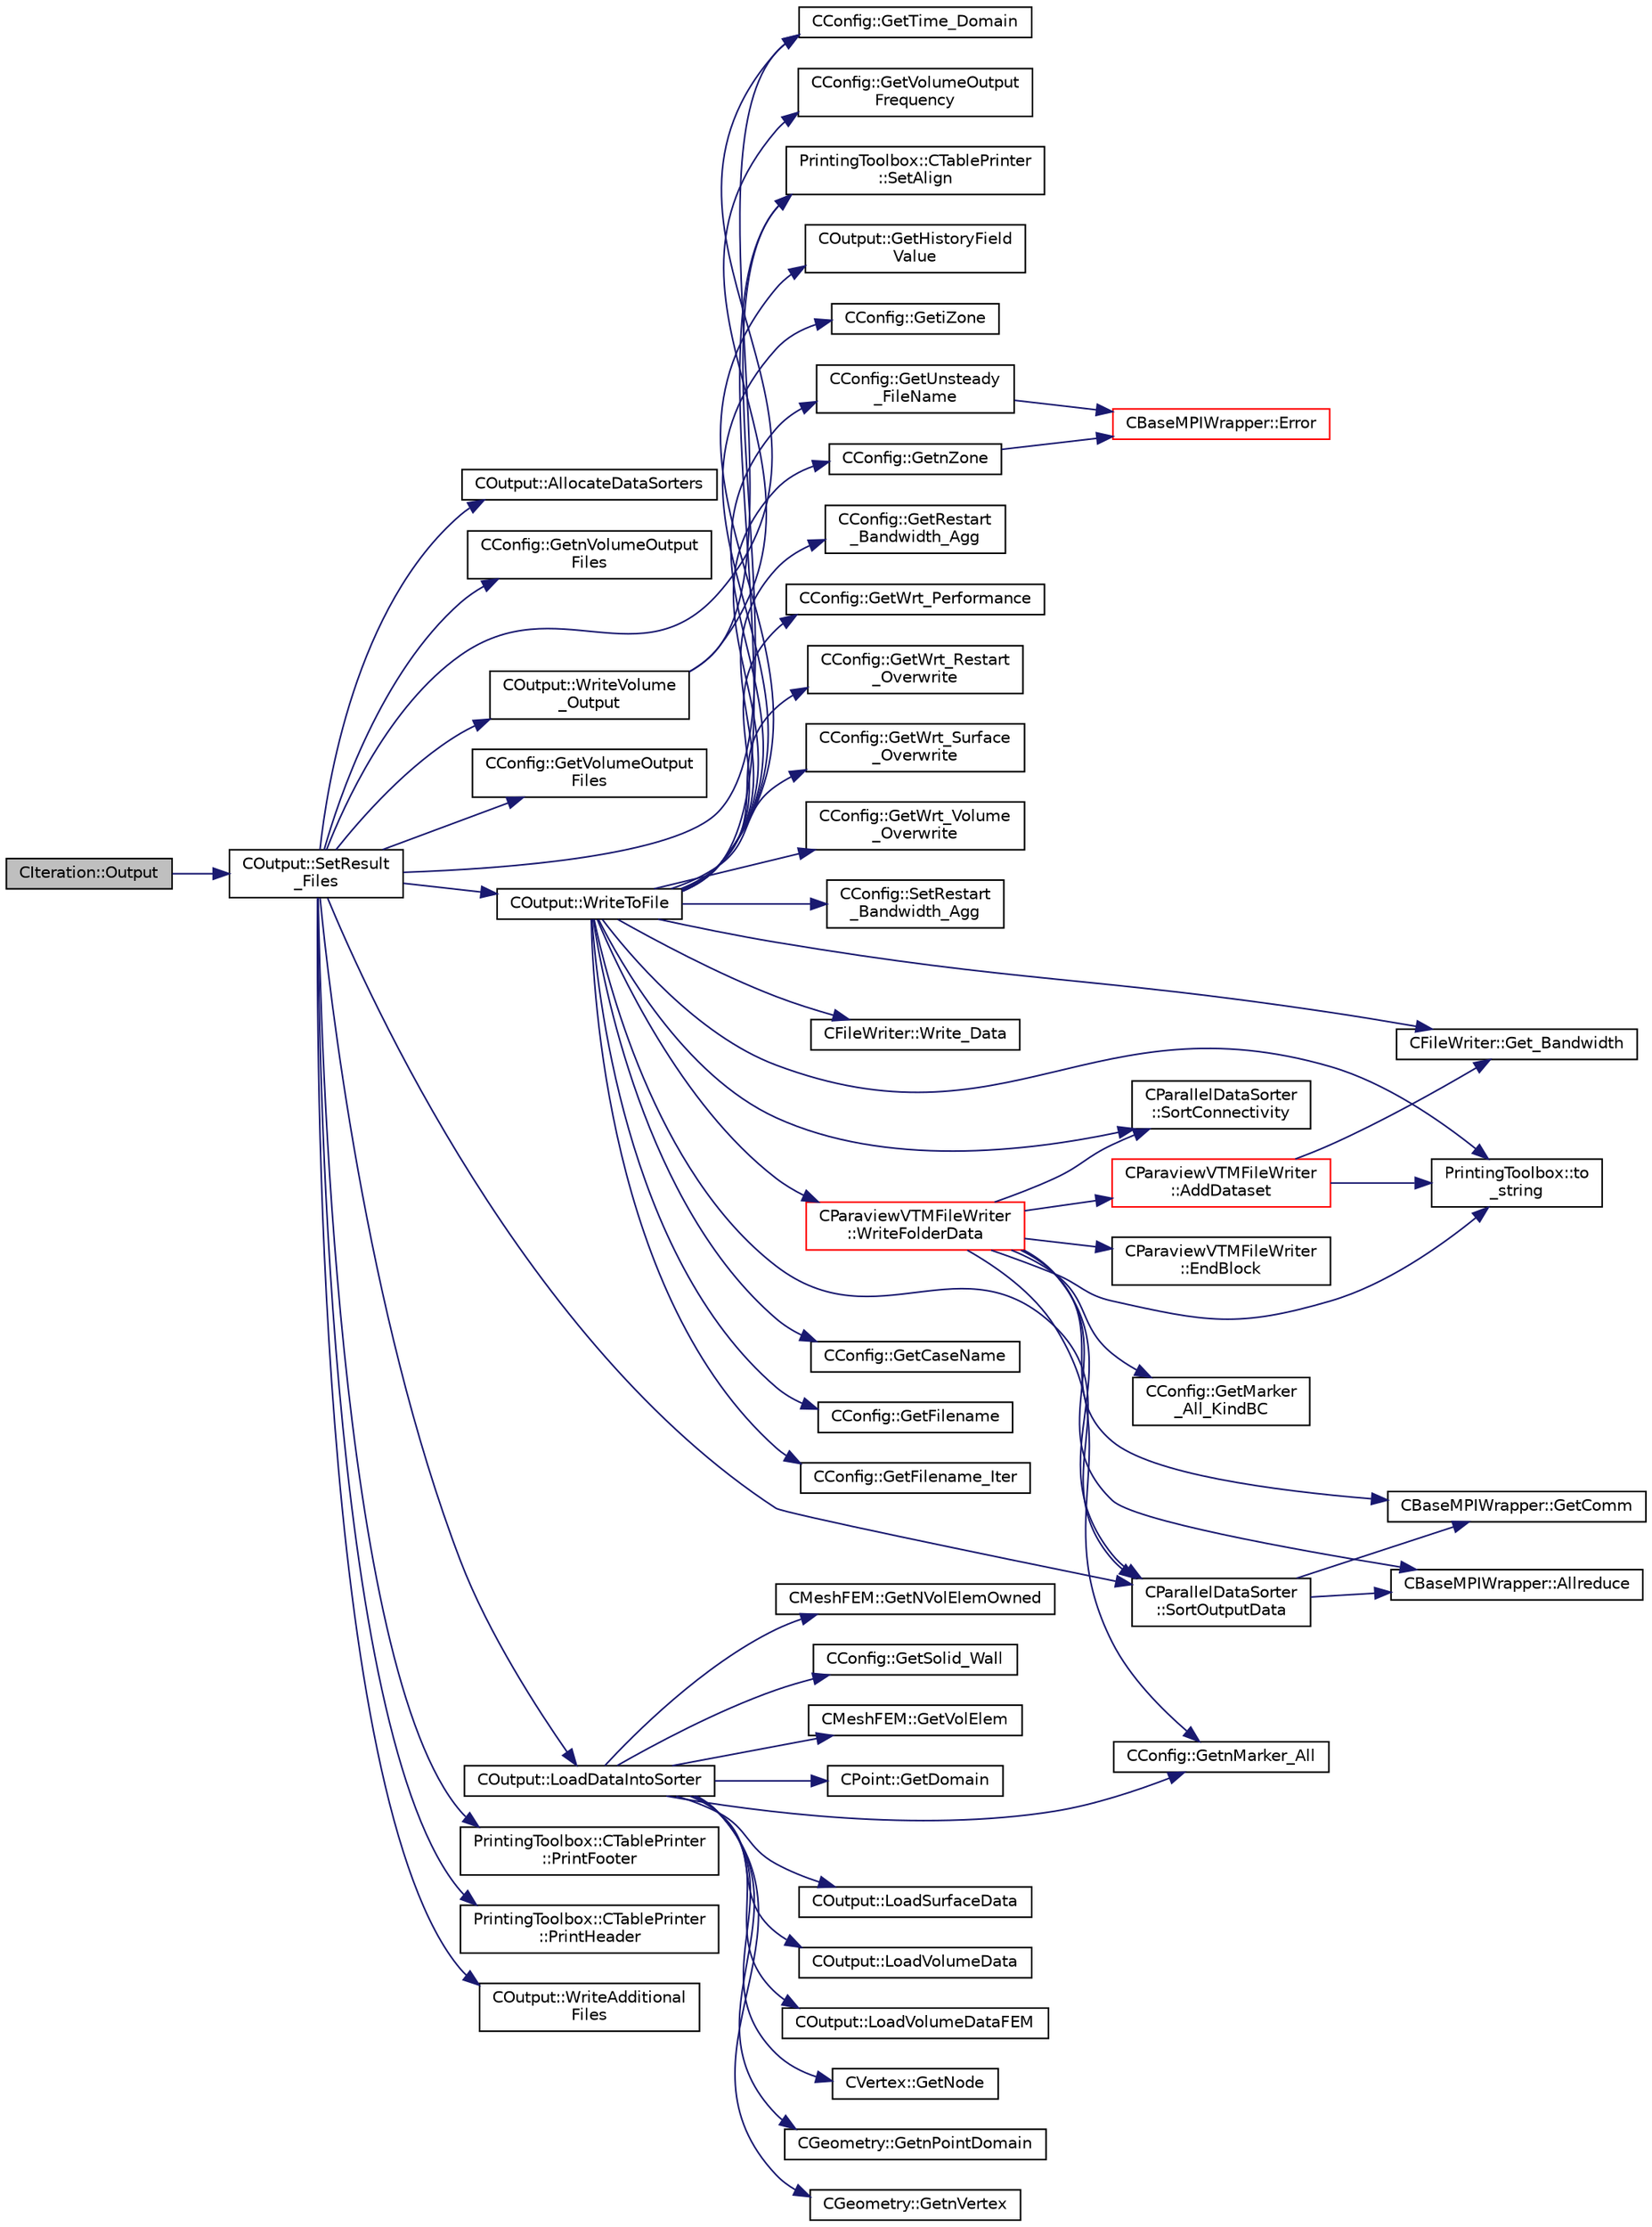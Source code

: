digraph "CIteration::Output"
{
 // LATEX_PDF_SIZE
  edge [fontname="Helvetica",fontsize="10",labelfontname="Helvetica",labelfontsize="10"];
  node [fontname="Helvetica",fontsize="10",shape=record];
  rankdir="LR";
  Node1 [label="CIteration::Output",height=0.2,width=0.4,color="black", fillcolor="grey75", style="filled", fontcolor="black",tooltip="A virtual member."];
  Node1 -> Node2 [color="midnightblue",fontsize="10",style="solid",fontname="Helvetica"];
  Node2 [label="COutput::SetResult\l_Files",height=0.2,width=0.4,color="black", fillcolor="white", style="filled",URL="$classCOutput.html#a8cae0e94e8769f55d5865df600acbc2f",tooltip="Loop through all requested output files and write the volume output data."];
  Node2 -> Node3 [color="midnightblue",fontsize="10",style="solid",fontname="Helvetica"];
  Node3 [label="COutput::AllocateDataSorters",height=0.2,width=0.4,color="black", fillcolor="white", style="filled",URL="$classCOutput.html#a576a9991a81b18368a1f8ad09b8c65cf",tooltip="Allocates the data sorters if necessary."];
  Node2 -> Node4 [color="midnightblue",fontsize="10",style="solid",fontname="Helvetica"];
  Node4 [label="CConfig::GetnVolumeOutput\lFiles",height=0.2,width=0.4,color="black", fillcolor="white", style="filled",URL="$classCConfig.html#a2298deab9cdc00a1c09f6e7cf6c8e07c",tooltip="GetnVolumeOutputFiles."];
  Node2 -> Node5 [color="midnightblue",fontsize="10",style="solid",fontname="Helvetica"];
  Node5 [label="CConfig::GetTime_Domain",height=0.2,width=0.4,color="black", fillcolor="white", style="filled",URL="$classCConfig.html#a85d2e3cf43b77c63642c40c235b853f3",tooltip="Check if the multizone problem is solved for time domain."];
  Node2 -> Node6 [color="midnightblue",fontsize="10",style="solid",fontname="Helvetica"];
  Node6 [label="CConfig::GetVolumeOutput\lFiles",height=0.2,width=0.4,color="black", fillcolor="white", style="filled",URL="$classCConfig.html#adfae5472df18b9be89665c415e0061df",tooltip="GetVolumeOutputFiles."];
  Node2 -> Node7 [color="midnightblue",fontsize="10",style="solid",fontname="Helvetica"];
  Node7 [label="COutput::LoadDataIntoSorter",height=0.2,width=0.4,color="black", fillcolor="white", style="filled",URL="$classCOutput.html#ac54efb9d794c522e1bef6cb4ed0d5b9f",tooltip="Load up the values of the requested volume fields into ::Local_Data array."];
  Node7 -> Node8 [color="midnightblue",fontsize="10",style="solid",fontname="Helvetica"];
  Node8 [label="CPoint::GetDomain",height=0.2,width=0.4,color="black", fillcolor="white", style="filled",URL="$classCPoint.html#aa58a27b602e47ddcad22ae74a5c6bc81",tooltip="For parallel computation, its indicates if a point must be computed or not."];
  Node7 -> Node9 [color="midnightblue",fontsize="10",style="solid",fontname="Helvetica"];
  Node9 [label="CConfig::GetnMarker_All",height=0.2,width=0.4,color="black", fillcolor="white", style="filled",URL="$classCConfig.html#a459dee039e618d21a5d78db61c221240",tooltip="Get the total number of boundary markers of the local process including send/receive domains."];
  Node7 -> Node10 [color="midnightblue",fontsize="10",style="solid",fontname="Helvetica"];
  Node10 [label="CVertex::GetNode",height=0.2,width=0.4,color="black", fillcolor="white", style="filled",URL="$classCVertex.html#ad568da06e7191358d3a09a1bee71cdb5",tooltip="Get the node of the vertex."];
  Node7 -> Node11 [color="midnightblue",fontsize="10",style="solid",fontname="Helvetica"];
  Node11 [label="CGeometry::GetnPointDomain",height=0.2,width=0.4,color="black", fillcolor="white", style="filled",URL="$classCGeometry.html#ac84179060bbac1fe5e856ea3da850b6e",tooltip="Get number of real points (that belong to the domain)."];
  Node7 -> Node12 [color="midnightblue",fontsize="10",style="solid",fontname="Helvetica"];
  Node12 [label="CGeometry::GetnVertex",height=0.2,width=0.4,color="black", fillcolor="white", style="filled",URL="$classCGeometry.html#a00b7f7e71ff42bd38f39147366dd093a",tooltip="Get number of vertices."];
  Node7 -> Node13 [color="midnightblue",fontsize="10",style="solid",fontname="Helvetica"];
  Node13 [label="CMeshFEM::GetNVolElemOwned",height=0.2,width=0.4,color="black", fillcolor="white", style="filled",URL="$classCMeshFEM.html#a98cac5880bf32dd7a81e90cfe3e83faa",tooltip="Function, which makes available the number of owned volume elements in the local FEM mesh."];
  Node7 -> Node14 [color="midnightblue",fontsize="10",style="solid",fontname="Helvetica"];
  Node14 [label="CConfig::GetSolid_Wall",height=0.2,width=0.4,color="black", fillcolor="white", style="filled",URL="$classCConfig.html#a1e07d3641838843be05ed58424d39f4f",tooltip="Determines whether a marker with index iMarker is a solid boundary."];
  Node7 -> Node15 [color="midnightblue",fontsize="10",style="solid",fontname="Helvetica"];
  Node15 [label="CMeshFEM::GetVolElem",height=0.2,width=0.4,color="black", fillcolor="white", style="filled",URL="$classCMeshFEM.html#aff09ec52d588d027830b497b21ae79c5",tooltip="Function, which makes available the volume elements in the local FEM mesh."];
  Node7 -> Node16 [color="midnightblue",fontsize="10",style="solid",fontname="Helvetica"];
  Node16 [label="COutput::LoadSurfaceData",height=0.2,width=0.4,color="black", fillcolor="white", style="filled",URL="$classCOutput.html#a01f7c43d229c94a9e8e954a538e5e66e",tooltip="Set the values of the volume output fields for a surface point."];
  Node7 -> Node17 [color="midnightblue",fontsize="10",style="solid",fontname="Helvetica"];
  Node17 [label="COutput::LoadVolumeData",height=0.2,width=0.4,color="black", fillcolor="white", style="filled",URL="$classCOutput.html#ad9fcb944022e0d7131d89987458a02ce",tooltip="Set the values of the volume output fields for a point."];
  Node7 -> Node18 [color="midnightblue",fontsize="10",style="solid",fontname="Helvetica"];
  Node18 [label="COutput::LoadVolumeDataFEM",height=0.2,width=0.4,color="black", fillcolor="white", style="filled",URL="$classCOutput.html#a379815a77f3a10e96834a95ff74d57f1",tooltip="Set the values of the volume output fields for a point."];
  Node2 -> Node19 [color="midnightblue",fontsize="10",style="solid",fontname="Helvetica"];
  Node19 [label="PrintingToolbox::CTablePrinter\l::PrintFooter",height=0.2,width=0.4,color="black", fillcolor="white", style="filled",URL="$classPrintingToolbox_1_1CTablePrinter.html#ac1bc6229daf9b3181de565905281ee2a",tooltip="Print the footer."];
  Node2 -> Node20 [color="midnightblue",fontsize="10",style="solid",fontname="Helvetica"];
  Node20 [label="PrintingToolbox::CTablePrinter\l::PrintHeader",height=0.2,width=0.4,color="black", fillcolor="white", style="filled",URL="$classPrintingToolbox_1_1CTablePrinter.html#a475fafce69bdc78e973a2546e6e6be76",tooltip="Print the header."];
  Node2 -> Node21 [color="midnightblue",fontsize="10",style="solid",fontname="Helvetica"];
  Node21 [label="PrintingToolbox::CTablePrinter\l::SetAlign",height=0.2,width=0.4,color="black", fillcolor="white", style="filled",URL="$classPrintingToolbox_1_1CTablePrinter.html#ad3691499a7bfa024bf97a7fc00ef33c7",tooltip="Set the alignment of the table entries (CENTER only works for the header at the moment)."];
  Node2 -> Node22 [color="midnightblue",fontsize="10",style="solid",fontname="Helvetica"];
  Node22 [label="CParallelDataSorter\l::SortOutputData",height=0.2,width=0.4,color="black", fillcolor="white", style="filled",URL="$classCParallelDataSorter.html#a44dd56ef2671d15e21eacf3fda758a83",tooltip="Sort the output data for each grid node into a linear partitioning across all processors."];
  Node22 -> Node23 [color="midnightblue",fontsize="10",style="solid",fontname="Helvetica"];
  Node23 [label="CBaseMPIWrapper::Allreduce",height=0.2,width=0.4,color="black", fillcolor="white", style="filled",URL="$classCBaseMPIWrapper.html#a381d4b3738c09d92ee1ae9f89715b541",tooltip=" "];
  Node22 -> Node24 [color="midnightblue",fontsize="10",style="solid",fontname="Helvetica"];
  Node24 [label="CBaseMPIWrapper::GetComm",height=0.2,width=0.4,color="black", fillcolor="white", style="filled",URL="$classCBaseMPIWrapper.html#a8154391fc3522954802889d81d4ef5da",tooltip=" "];
  Node2 -> Node25 [color="midnightblue",fontsize="10",style="solid",fontname="Helvetica"];
  Node25 [label="COutput::WriteAdditional\lFiles",height=0.2,width=0.4,color="black", fillcolor="white", style="filled",URL="$classCOutput.html#a62857be8ebc907de66597e5ce40d9434",tooltip="Write any additional files defined for the current solver."];
  Node2 -> Node26 [color="midnightblue",fontsize="10",style="solid",fontname="Helvetica"];
  Node26 [label="COutput::WriteToFile",height=0.2,width=0.4,color="black", fillcolor="white", style="filled",URL="$classCOutput.html#a153a24cacc90f827f1e8751815764a4c",tooltip="Allocates the appropriate file writer based on the chosen format and writes sorted data to file."];
  Node26 -> Node27 [color="midnightblue",fontsize="10",style="solid",fontname="Helvetica"];
  Node27 [label="CFileWriter::Get_Bandwidth",height=0.2,width=0.4,color="black", fillcolor="white", style="filled",URL="$classCFileWriter.html#a0a46d9ced0a789b8d4232f6a07cafba7",tooltip="Get the bandwith used for the last writing."];
  Node26 -> Node28 [color="midnightblue",fontsize="10",style="solid",fontname="Helvetica"];
  Node28 [label="CConfig::GetCaseName",height=0.2,width=0.4,color="black", fillcolor="white", style="filled",URL="$classCConfig.html#a42ea9e3f3693d37485fe33c1c54bb0ae",tooltip="Get the name of the current case."];
  Node26 -> Node29 [color="midnightblue",fontsize="10",style="solid",fontname="Helvetica"];
  Node29 [label="CConfig::GetFilename",height=0.2,width=0.4,color="black", fillcolor="white", style="filled",URL="$classCConfig.html#ae22223881ffa54013ab33e39aa7fec67",tooltip="Add any numbers necessary to the filename (iteration number, zone ID ...)"];
  Node26 -> Node30 [color="midnightblue",fontsize="10",style="solid",fontname="Helvetica"];
  Node30 [label="CConfig::GetFilename_Iter",height=0.2,width=0.4,color="black", fillcolor="white", style="filled",URL="$classCConfig.html#af654704b35b4044878f3f51c00646978",tooltip="Add steady iteration number to the filename (does not overwrite previous files)"];
  Node26 -> Node31 [color="midnightblue",fontsize="10",style="solid",fontname="Helvetica"];
  Node31 [label="COutput::GetHistoryField\lValue",height=0.2,width=0.4,color="black", fillcolor="white", style="filled",URL="$classCOutput.html#a249a132836f70f168631f14b09a8802b",tooltip="Get the value of particular history output field."];
  Node26 -> Node32 [color="midnightblue",fontsize="10",style="solid",fontname="Helvetica"];
  Node32 [label="CConfig::GetiZone",height=0.2,width=0.4,color="black", fillcolor="white", style="filled",URL="$classCConfig.html#a1d6335b8fdef6fbcd9a08f7503d73ec1",tooltip="Provides the number of varaibles."];
  Node26 -> Node33 [color="midnightblue",fontsize="10",style="solid",fontname="Helvetica"];
  Node33 [label="CConfig::GetnZone",height=0.2,width=0.4,color="black", fillcolor="white", style="filled",URL="$classCConfig.html#a33f1af516d14a4d3815b577c37398773",tooltip="Gets the number of zones in the mesh file."];
  Node33 -> Node34 [color="midnightblue",fontsize="10",style="solid",fontname="Helvetica"];
  Node34 [label="CBaseMPIWrapper::Error",height=0.2,width=0.4,color="red", fillcolor="white", style="filled",URL="$classCBaseMPIWrapper.html#a04457c47629bda56704e6a8804833eeb",tooltip=" "];
  Node26 -> Node36 [color="midnightblue",fontsize="10",style="solid",fontname="Helvetica"];
  Node36 [label="CConfig::GetRestart\l_Bandwidth_Agg",height=0.2,width=0.4,color="black", fillcolor="white", style="filled",URL="$classCConfig.html#a60b72ebe49a6d318584944af24435989",tooltip="Set the sum of the bandwidth for writing binary restarts (to be averaged later)."];
  Node26 -> Node37 [color="midnightblue",fontsize="10",style="solid",fontname="Helvetica"];
  Node37 [label="CConfig::GetUnsteady\l_FileName",height=0.2,width=0.4,color="black", fillcolor="white", style="filled",URL="$classCConfig.html#aace1a22e7f0858d832499e72a1415cd4",tooltip="Augment the input filename with the iteration number for an unsteady file."];
  Node37 -> Node34 [color="midnightblue",fontsize="10",style="solid",fontname="Helvetica"];
  Node26 -> Node38 [color="midnightblue",fontsize="10",style="solid",fontname="Helvetica"];
  Node38 [label="CConfig::GetWrt_Performance",height=0.2,width=0.4,color="black", fillcolor="white", style="filled",URL="$classCConfig.html#a9667091b52bebfe6ffbe631ba1921bf2",tooltip="Get information about writing the performance summary at the end of a calculation."];
  Node26 -> Node39 [color="midnightblue",fontsize="10",style="solid",fontname="Helvetica"];
  Node39 [label="CConfig::GetWrt_Restart\l_Overwrite",height=0.2,width=0.4,color="black", fillcolor="white", style="filled",URL="$classCConfig.html#ae9ed022279a560ca553875e37a066c35",tooltip="Flag for whether restart solution files are overwritten."];
  Node26 -> Node40 [color="midnightblue",fontsize="10",style="solid",fontname="Helvetica"];
  Node40 [label="CConfig::GetWrt_Surface\l_Overwrite",height=0.2,width=0.4,color="black", fillcolor="white", style="filled",URL="$classCConfig.html#aa4479ec281523722b0d2abd32793b686",tooltip="Flag for whether visualization files are overwritten."];
  Node26 -> Node41 [color="midnightblue",fontsize="10",style="solid",fontname="Helvetica"];
  Node41 [label="CConfig::GetWrt_Volume\l_Overwrite",height=0.2,width=0.4,color="black", fillcolor="white", style="filled",URL="$classCConfig.html#a007e689c5a84a2028d936757711064fb",tooltip="Flag for whether visualization files are overwritten."];
  Node26 -> Node21 [color="midnightblue",fontsize="10",style="solid",fontname="Helvetica"];
  Node26 -> Node42 [color="midnightblue",fontsize="10",style="solid",fontname="Helvetica"];
  Node42 [label="CConfig::SetRestart\l_Bandwidth_Agg",height=0.2,width=0.4,color="black", fillcolor="white", style="filled",URL="$classCConfig.html#a9a06687acc9a585a507fe9164c708f8b",tooltip="Set the sum of the bandwidth for writing binary restarts (to be averaged later)."];
  Node26 -> Node43 [color="midnightblue",fontsize="10",style="solid",fontname="Helvetica"];
  Node43 [label="CParallelDataSorter\l::SortConnectivity",height=0.2,width=0.4,color="black", fillcolor="white", style="filled",URL="$classCParallelDataSorter.html#a07cb46b33f5de77f0d7f305162c20f2c",tooltip="Sort the connectivities (volume and surface) into data structures."];
  Node26 -> Node22 [color="midnightblue",fontsize="10",style="solid",fontname="Helvetica"];
  Node26 -> Node44 [color="midnightblue",fontsize="10",style="solid",fontname="Helvetica"];
  Node44 [label="PrintingToolbox::to\l_string",height=0.2,width=0.4,color="black", fillcolor="white", style="filled",URL="$namespacePrintingToolbox.html#a382f3911ccba468c241c530ae0c78b63",tooltip=" "];
  Node26 -> Node45 [color="midnightblue",fontsize="10",style="solid",fontname="Helvetica"];
  Node45 [label="CFileWriter::Write_Data",height=0.2,width=0.4,color="black", fillcolor="white", style="filled",URL="$classCFileWriter.html#acbec4ae4521e1bd812de229ba35b1f4c",tooltip="Write sorted data to file."];
  Node26 -> Node46 [color="midnightblue",fontsize="10",style="solid",fontname="Helvetica"];
  Node46 [label="CParaviewVTMFileWriter\l::WriteFolderData",height=0.2,width=0.4,color="red", fillcolor="white", style="filled",URL="$classCParaviewVTMFileWriter.html#aca95d6deb121a1dbf465810db3dd7d4d",tooltip="Write all data of the zones, boundaries into the folder."];
  Node46 -> Node47 [color="midnightblue",fontsize="10",style="solid",fontname="Helvetica"];
  Node47 [label="CParaviewVTMFileWriter\l::AddDataset",height=0.2,width=0.4,color="red", fillcolor="white", style="filled",URL="$classCParaviewVTMFileWriter.html#a7e23c6c603cddea399e0606e9416e0b5",tooltip="Add a new dataset by writing data from a datasorter to file and adding it to the vtm file."];
  Node47 -> Node27 [color="midnightblue",fontsize="10",style="solid",fontname="Helvetica"];
  Node47 -> Node44 [color="midnightblue",fontsize="10",style="solid",fontname="Helvetica"];
  Node46 -> Node23 [color="midnightblue",fontsize="10",style="solid",fontname="Helvetica"];
  Node46 -> Node72 [color="midnightblue",fontsize="10",style="solid",fontname="Helvetica"];
  Node72 [label="CParaviewVTMFileWriter\l::EndBlock",height=0.2,width=0.4,color="black", fillcolor="white", style="filled",URL="$classCParaviewVTMFileWriter.html#ad24c40663dfe9a2f1d3f3a48e6c3b533",tooltip="Close currently opened block."];
  Node46 -> Node24 [color="midnightblue",fontsize="10",style="solid",fontname="Helvetica"];
  Node46 -> Node73 [color="midnightblue",fontsize="10",style="solid",fontname="Helvetica"];
  Node73 [label="CConfig::GetMarker\l_All_KindBC",height=0.2,width=0.4,color="black", fillcolor="white", style="filled",URL="$classCConfig.html#ae003cd8f406eaaa91849a774c9a20730",tooltip="Get the kind of boundary for each marker."];
  Node46 -> Node9 [color="midnightblue",fontsize="10",style="solid",fontname="Helvetica"];
  Node46 -> Node43 [color="midnightblue",fontsize="10",style="solid",fontname="Helvetica"];
  Node46 -> Node22 [color="midnightblue",fontsize="10",style="solid",fontname="Helvetica"];
  Node46 -> Node44 [color="midnightblue",fontsize="10",style="solid",fontname="Helvetica"];
  Node2 -> Node78 [color="midnightblue",fontsize="10",style="solid",fontname="Helvetica"];
  Node78 [label="COutput::WriteVolume\l_Output",height=0.2,width=0.4,color="black", fillcolor="white", style="filled",URL="$classCOutput.html#a7dea2b1585cb6171cf95b81eb93440cc",tooltip="Determines if the the volume output should be written."];
  Node78 -> Node5 [color="midnightblue",fontsize="10",style="solid",fontname="Helvetica"];
  Node78 -> Node79 [color="midnightblue",fontsize="10",style="solid",fontname="Helvetica"];
  Node79 [label="CConfig::GetVolumeOutput\lFrequency",height=0.2,width=0.4,color="black", fillcolor="white", style="filled",URL="$classCConfig.html#a130e8c890fc0d1fea6c70273fbe71c77",tooltip="GetVolumeOutputFrequency."];
}
